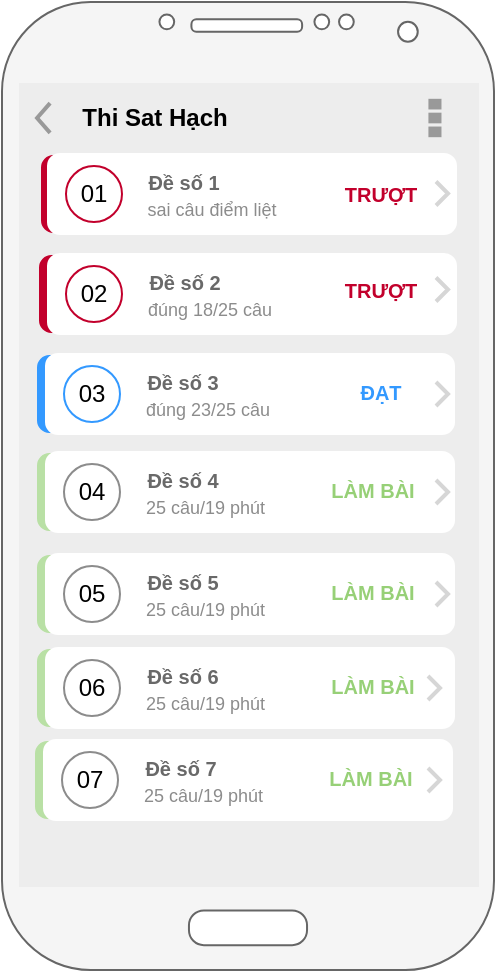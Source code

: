<mxfile version="14.6.9" type="device" pages="6"><diagram id="mQY_EeeIefAs1XtRffXV" name="DeThiView"><mxGraphModel dx="5213" dy="2913" grid="0" gridSize="10" guides="0" tooltips="1" connect="1" arrows="1" fold="1" page="1" pageScale="1" pageWidth="827" pageHeight="1169" math="0" shadow="0"><root><mxCell id="L8dwWX1hCyk6T_hwLF7P-0"/><mxCell id="L8dwWX1hCyk6T_hwLF7P-1" parent="L8dwWX1hCyk6T_hwLF7P-0"/><mxCell id="XK6jYOm180aJO-nEtGCw-0" value="" style="verticalLabelPosition=bottom;verticalAlign=top;html=1;shadow=0;dashed=0;strokeWidth=1;shape=mxgraph.android.phone2;fillColor=#f5f5f5;strokeColor=#666666;fontColor=#333333;" parent="L8dwWX1hCyk6T_hwLF7P-1" vertex="1"><mxGeometry x="240" y="230" width="246" height="484" as="geometry"/></mxCell><mxCell id="XK6jYOm180aJO-nEtGCw-1" value="" style="verticalLabelPosition=bottom;verticalAlign=top;html=1;shadow=0;dashed=0;strokeWidth=1;shape=rect;fillColor=#EDEDED;strokeColor=#EDEDED;" parent="L8dwWX1hCyk6T_hwLF7P-1" vertex="1"><mxGeometry x="249" y="271" width="229" height="401" as="geometry"/></mxCell><mxCell id="XK6jYOm180aJO-nEtGCw-2" value="" style="strokeWidth=1;html=1;shadow=0;dashed=0;shape=mxgraph.android.action_bar;strokeWidth=2;fontStyle=0;strokeColor=#0D0D0D;fillColor=#EDEDED;" parent="L8dwWX1hCyk6T_hwLF7P-1" vertex="1"><mxGeometry x="251" y="272" width="227" height="32" as="geometry"/></mxCell><mxCell id="XK6jYOm180aJO-nEtGCw-3" value="Thi Sat Hạch" style="text;html=1;strokeColor=none;fillColor=none;align=center;verticalAlign=middle;whiteSpace=wrap;rounded=0;strokeWidth=1;fontStyle=1" parent="L8dwWX1hCyk6T_hwLF7P-1" vertex="1"><mxGeometry x="269" y="278" width="95" height="20" as="geometry"/></mxCell><mxCell id="XK6jYOm180aJO-nEtGCw-4" value="" style="rounded=1;html=1;shadow=0;dashed=0;whiteSpace=wrap;fontSize=10;align=center;fillColor=#3399FF;strokeColor=#3399FF;" parent="L8dwWX1hCyk6T_hwLF7P-1" vertex="1"><mxGeometry x="258" y="407" width="161" height="38" as="geometry"/></mxCell><mxCell id="XK6jYOm180aJO-nEtGCw-5" value="" style="rounded=1;html=1;shadow=0;dashed=0;whiteSpace=wrap;fontSize=10;align=center;fontColor=#ffffff;fillColor=#FFFFFF;strokeColor=#FFFFFF;" parent="L8dwWX1hCyk6T_hwLF7P-1" vertex="1"><mxGeometry x="262" y="406" width="204" height="40" as="geometry"/></mxCell><mxCell id="XK6jYOm180aJO-nEtGCw-6" value="03" style="ellipse;whiteSpace=wrap;html=1;aspect=fixed;shadow=0;strokeWidth=1;fillColor=#FFFFFF;gradientColor=none;strokeColor=#3399FF;" parent="L8dwWX1hCyk6T_hwLF7P-1" vertex="1"><mxGeometry x="271" y="412" width="28" height="28" as="geometry"/></mxCell><mxCell id="XK6jYOm180aJO-nEtGCw-7" value="Đề số 3" style="text;html=1;strokeColor=none;fillColor=none;align=center;verticalAlign=middle;whiteSpace=wrap;rounded=0;shadow=0;fontColor=#696969;fontStyle=1;fontSize=10;" parent="L8dwWX1hCyk6T_hwLF7P-1" vertex="1"><mxGeometry x="311" y="410" width="39" height="20" as="geometry"/></mxCell><mxCell id="XK6jYOm180aJO-nEtGCw-8" value="đúng 23/25 câu" style="text;html=1;strokeColor=none;fillColor=none;align=left;verticalAlign=middle;whiteSpace=wrap;rounded=0;shadow=0;fontSize=9;fontColor=#8C8C8C;" parent="L8dwWX1hCyk6T_hwLF7P-1" vertex="1"><mxGeometry x="310" y="428" width="68" height="11" as="geometry"/></mxCell><mxCell id="XK6jYOm180aJO-nEtGCw-9" value="ĐẠT" style="text;html=1;strokeColor=none;fillColor=none;align=center;verticalAlign=middle;whiteSpace=wrap;rounded=0;shadow=0;fontSize=10;fontStyle=1;fontColor=#3399FF;" parent="L8dwWX1hCyk6T_hwLF7P-1" vertex="1"><mxGeometry x="402" y="411.5" width="55" height="27.5" as="geometry"/></mxCell><mxCell id="XK6jYOm180aJO-nEtGCw-10" value="" style="rounded=1;html=1;shadow=0;dashed=0;whiteSpace=wrap;fontSize=10;align=center;fillColor=#C2002C;strokeColor=#C2002C;" parent="L8dwWX1hCyk6T_hwLF7P-1" vertex="1"><mxGeometry x="260" y="307" width="160" height="38" as="geometry"/></mxCell><mxCell id="XK6jYOm180aJO-nEtGCw-11" value="" style="rounded=1;html=1;shadow=0;dashed=0;whiteSpace=wrap;fontSize=10;align=center;fontColor=#ffffff;fillColor=#FFFFFF;strokeColor=#FFFFFF;" parent="L8dwWX1hCyk6T_hwLF7P-1" vertex="1"><mxGeometry x="263" y="306" width="204" height="40" as="geometry"/></mxCell><mxCell id="XK6jYOm180aJO-nEtGCw-12" value="01" style="ellipse;whiteSpace=wrap;html=1;aspect=fixed;shadow=0;strokeWidth=1;fillColor=#FFFFFF;gradientColor=none;strokeColor=#C2002C;" parent="L8dwWX1hCyk6T_hwLF7P-1" vertex="1"><mxGeometry x="272" y="312" width="28" height="28" as="geometry"/></mxCell><mxCell id="XK6jYOm180aJO-nEtGCw-13" value="Đề số 1" style="text;html=1;strokeColor=none;fillColor=none;align=center;verticalAlign=middle;whiteSpace=wrap;rounded=0;shadow=0;fontColor=#696969;fontStyle=1;fontSize=10;" parent="L8dwWX1hCyk6T_hwLF7P-1" vertex="1"><mxGeometry x="312" y="310" width="38" height="20" as="geometry"/></mxCell><mxCell id="XK6jYOm180aJO-nEtGCw-14" value="sai câu điểm liệt" style="text;html=1;strokeColor=none;fillColor=none;align=center;verticalAlign=middle;whiteSpace=wrap;rounded=0;shadow=0;fontSize=9;fontColor=#8C8C8C;" parent="L8dwWX1hCyk6T_hwLF7P-1" vertex="1"><mxGeometry x="311" y="328" width="68" height="11" as="geometry"/></mxCell><mxCell id="XK6jYOm180aJO-nEtGCw-15" value="TRƯỢT" style="text;html=1;strokeColor=none;fillColor=none;align=center;verticalAlign=middle;whiteSpace=wrap;rounded=0;shadow=0;fontSize=10;fontColor=#C2002C;fontStyle=1" parent="L8dwWX1hCyk6T_hwLF7P-1" vertex="1"><mxGeometry x="402" y="312" width="55" height="27.5" as="geometry"/></mxCell><mxCell id="XK6jYOm180aJO-nEtGCw-16" value="" style="rounded=1;html=1;shadow=0;dashed=0;whiteSpace=wrap;fontSize=10;align=center;fillColor=#C2002C;strokeColor=#C2002C;" parent="L8dwWX1hCyk6T_hwLF7P-1" vertex="1"><mxGeometry x="259" y="357" width="161" height="38" as="geometry"/></mxCell><mxCell id="XK6jYOm180aJO-nEtGCw-17" value="" style="rounded=1;html=1;shadow=0;dashed=0;whiteSpace=wrap;fontSize=10;align=center;fontColor=#ffffff;fillColor=#FFFFFF;strokeColor=#FFFFFF;" parent="L8dwWX1hCyk6T_hwLF7P-1" vertex="1"><mxGeometry x="263" y="356" width="204" height="40" as="geometry"/></mxCell><mxCell id="XK6jYOm180aJO-nEtGCw-18" value="02" style="ellipse;whiteSpace=wrap;html=1;aspect=fixed;shadow=0;strokeWidth=1;fillColor=#FFFFFF;gradientColor=none;strokeColor=#C2002C;" parent="L8dwWX1hCyk6T_hwLF7P-1" vertex="1"><mxGeometry x="272" y="362" width="28" height="28" as="geometry"/></mxCell><mxCell id="XK6jYOm180aJO-nEtGCw-19" value="Đề số 2" style="text;html=1;strokeColor=none;fillColor=none;align=center;verticalAlign=middle;whiteSpace=wrap;rounded=0;shadow=0;fontColor=#696969;fontStyle=1;fontSize=10;" parent="L8dwWX1hCyk6T_hwLF7P-1" vertex="1"><mxGeometry x="312" y="360" width="39" height="20" as="geometry"/></mxCell><mxCell id="XK6jYOm180aJO-nEtGCw-20" value="đúng 18/25 câu" style="text;html=1;strokeColor=none;fillColor=none;align=left;verticalAlign=middle;whiteSpace=wrap;rounded=0;shadow=0;fontSize=9;fontColor=#8C8C8C;" parent="L8dwWX1hCyk6T_hwLF7P-1" vertex="1"><mxGeometry x="311" y="378" width="68" height="11" as="geometry"/></mxCell><mxCell id="XK6jYOm180aJO-nEtGCw-21" value="TRƯỢT" style="text;html=1;strokeColor=none;fillColor=none;align=center;verticalAlign=middle;whiteSpace=wrap;rounded=0;shadow=0;fontSize=10;fontColor=#C2002C;fontStyle=1" parent="L8dwWX1hCyk6T_hwLF7P-1" vertex="1"><mxGeometry x="402" y="360" width="55" height="27.5" as="geometry"/></mxCell><mxCell id="XK6jYOm180aJO-nEtGCw-22" value="" style="rounded=1;html=1;shadow=0;dashed=0;whiteSpace=wrap;fontSize=10;align=center;strokeColor=#B9E0A5;fillColor=#B9E0A5;" parent="L8dwWX1hCyk6T_hwLF7P-1" vertex="1"><mxGeometry x="258" y="456" width="161" height="38" as="geometry"/></mxCell><mxCell id="XK6jYOm180aJO-nEtGCw-23" value="" style="rounded=1;html=1;shadow=0;dashed=0;whiteSpace=wrap;fontSize=10;align=center;fontColor=#ffffff;fillColor=#FFFFFF;strokeColor=#FFFFFF;" parent="L8dwWX1hCyk6T_hwLF7P-1" vertex="1"><mxGeometry x="262" y="455" width="204" height="40" as="geometry"/></mxCell><mxCell id="XK6jYOm180aJO-nEtGCw-24" value="04" style="ellipse;whiteSpace=wrap;html=1;aspect=fixed;shadow=0;strokeWidth=1;fillColor=#FFFFFF;gradientColor=none;strokeColor=#8C8C8C;" parent="L8dwWX1hCyk6T_hwLF7P-1" vertex="1"><mxGeometry x="271" y="461" width="28" height="28" as="geometry"/></mxCell><mxCell id="XK6jYOm180aJO-nEtGCw-25" value="Đề số 4" style="text;html=1;strokeColor=none;fillColor=none;align=center;verticalAlign=middle;whiteSpace=wrap;rounded=0;shadow=0;fontColor=#696969;fontStyle=1;fontSize=10;" parent="L8dwWX1hCyk6T_hwLF7P-1" vertex="1"><mxGeometry x="311" y="459" width="39" height="20" as="geometry"/></mxCell><mxCell id="XK6jYOm180aJO-nEtGCw-26" value="25 câu/19 phút" style="text;html=1;strokeColor=none;fillColor=none;align=left;verticalAlign=middle;whiteSpace=wrap;rounded=0;shadow=0;fontSize=9;fontColor=#8C8C8C;" parent="L8dwWX1hCyk6T_hwLF7P-1" vertex="1"><mxGeometry x="310" y="477" width="68" height="11" as="geometry"/></mxCell><mxCell id="XK6jYOm180aJO-nEtGCw-27" value="LÀM BÀI" style="text;html=1;strokeColor=none;fillColor=none;align=center;verticalAlign=middle;whiteSpace=wrap;rounded=0;shadow=0;fontSize=10;fontStyle=1;fontColor=#97D077;" parent="L8dwWX1hCyk6T_hwLF7P-1" vertex="1"><mxGeometry x="398" y="460" width="55" height="27.5" as="geometry"/></mxCell><mxCell id="XK6jYOm180aJO-nEtGCw-28" value="" style="rounded=1;html=1;shadow=0;dashed=0;whiteSpace=wrap;fontSize=10;align=center;strokeColor=#B9E0A5;fillColor=#B9E0A5;" parent="L8dwWX1hCyk6T_hwLF7P-1" vertex="1"><mxGeometry x="258" y="507" width="161" height="38" as="geometry"/></mxCell><mxCell id="XK6jYOm180aJO-nEtGCw-29" value="" style="rounded=1;html=1;shadow=0;dashed=0;whiteSpace=wrap;fontSize=10;align=center;fontColor=#ffffff;fillColor=#FFFFFF;strokeColor=#FFFFFF;" parent="L8dwWX1hCyk6T_hwLF7P-1" vertex="1"><mxGeometry x="262" y="506" width="204" height="40" as="geometry"/></mxCell><mxCell id="XK6jYOm180aJO-nEtGCw-30" value="05" style="ellipse;whiteSpace=wrap;html=1;aspect=fixed;shadow=0;strokeWidth=1;fillColor=#FFFFFF;gradientColor=none;strokeColor=#8C8C8C;" parent="L8dwWX1hCyk6T_hwLF7P-1" vertex="1"><mxGeometry x="271" y="512" width="28" height="28" as="geometry"/></mxCell><mxCell id="XK6jYOm180aJO-nEtGCw-31" value="Đề số 5" style="text;html=1;strokeColor=none;fillColor=none;align=center;verticalAlign=middle;whiteSpace=wrap;rounded=0;shadow=0;fontColor=#696969;fontStyle=1;fontSize=10;" parent="L8dwWX1hCyk6T_hwLF7P-1" vertex="1"><mxGeometry x="311" y="510" width="39" height="20" as="geometry"/></mxCell><mxCell id="XK6jYOm180aJO-nEtGCw-32" value="25 câu/19 phút" style="text;html=1;strokeColor=none;fillColor=none;align=left;verticalAlign=middle;whiteSpace=wrap;rounded=0;shadow=0;fontSize=9;fontColor=#8C8C8C;" parent="L8dwWX1hCyk6T_hwLF7P-1" vertex="1"><mxGeometry x="310" y="528" width="68" height="11" as="geometry"/></mxCell><mxCell id="XK6jYOm180aJO-nEtGCw-33" value="LÀM BÀI" style="text;html=1;strokeColor=none;fillColor=none;align=center;verticalAlign=middle;whiteSpace=wrap;rounded=0;shadow=0;fontSize=10;fontStyle=1;fontColor=#97D077;" parent="L8dwWX1hCyk6T_hwLF7P-1" vertex="1"><mxGeometry x="398" y="511" width="55" height="27.5" as="geometry"/></mxCell><mxCell id="XK6jYOm180aJO-nEtGCw-34" value="" style="rounded=1;html=1;shadow=0;dashed=0;whiteSpace=wrap;fontSize=10;align=center;strokeColor=#B9E0A5;fillColor=#B9E0A5;" parent="L8dwWX1hCyk6T_hwLF7P-1" vertex="1"><mxGeometry x="258" y="554" width="161" height="38" as="geometry"/></mxCell><mxCell id="XK6jYOm180aJO-nEtGCw-35" value="" style="rounded=1;html=1;shadow=0;dashed=0;whiteSpace=wrap;fontSize=10;align=center;fontColor=#ffffff;fillColor=#FFFFFF;strokeColor=#FFFFFF;" parent="L8dwWX1hCyk6T_hwLF7P-1" vertex="1"><mxGeometry x="262" y="553" width="204" height="40" as="geometry"/></mxCell><mxCell id="XK6jYOm180aJO-nEtGCw-36" value="06" style="ellipse;whiteSpace=wrap;html=1;aspect=fixed;shadow=0;strokeWidth=1;fillColor=#FFFFFF;gradientColor=none;strokeColor=#8C8C8C;" parent="L8dwWX1hCyk6T_hwLF7P-1" vertex="1"><mxGeometry x="271" y="559" width="28" height="28" as="geometry"/></mxCell><mxCell id="XK6jYOm180aJO-nEtGCw-37" value="Đề số 6" style="text;html=1;strokeColor=none;fillColor=none;align=center;verticalAlign=middle;whiteSpace=wrap;rounded=0;shadow=0;fontColor=#696969;fontStyle=1;fontSize=10;" parent="L8dwWX1hCyk6T_hwLF7P-1" vertex="1"><mxGeometry x="311" y="557" width="39" height="20" as="geometry"/></mxCell><mxCell id="XK6jYOm180aJO-nEtGCw-38" value="25 câu/19 phút" style="text;html=1;strokeColor=none;fillColor=none;align=left;verticalAlign=middle;whiteSpace=wrap;rounded=0;shadow=0;fontSize=9;fontColor=#8C8C8C;" parent="L8dwWX1hCyk6T_hwLF7P-1" vertex="1"><mxGeometry x="310" y="575" width="68" height="11" as="geometry"/></mxCell><mxCell id="XK6jYOm180aJO-nEtGCw-39" value="LÀM BÀI" style="text;html=1;strokeColor=none;fillColor=none;align=center;verticalAlign=middle;whiteSpace=wrap;rounded=0;shadow=0;fontSize=10;fontStyle=1;fontColor=#97D077;" parent="L8dwWX1hCyk6T_hwLF7P-1" vertex="1"><mxGeometry x="398" y="558" width="55" height="27.5" as="geometry"/></mxCell><mxCell id="XK6jYOm180aJO-nEtGCw-40" value="" style="rounded=1;html=1;shadow=0;dashed=0;whiteSpace=wrap;fontSize=10;align=center;strokeColor=#B9E0A5;fillColor=#B9E0A5;" parent="L8dwWX1hCyk6T_hwLF7P-1" vertex="1"><mxGeometry x="257" y="600" width="161" height="38" as="geometry"/></mxCell><mxCell id="XK6jYOm180aJO-nEtGCw-41" value="" style="rounded=1;html=1;shadow=0;dashed=0;whiteSpace=wrap;fontSize=10;align=center;fontColor=#ffffff;fillColor=#FFFFFF;strokeColor=#FFFFFF;" parent="L8dwWX1hCyk6T_hwLF7P-1" vertex="1"><mxGeometry x="261" y="599" width="204" height="40" as="geometry"/></mxCell><mxCell id="XK6jYOm180aJO-nEtGCw-42" value="07" style="ellipse;whiteSpace=wrap;html=1;aspect=fixed;shadow=0;strokeWidth=1;fillColor=#FFFFFF;gradientColor=none;strokeColor=#8C8C8C;" parent="L8dwWX1hCyk6T_hwLF7P-1" vertex="1"><mxGeometry x="270" y="605" width="28" height="28" as="geometry"/></mxCell><mxCell id="XK6jYOm180aJO-nEtGCw-43" value="Đề số 7" style="text;html=1;strokeColor=none;fillColor=none;align=center;verticalAlign=middle;whiteSpace=wrap;rounded=0;shadow=0;fontColor=#696969;fontStyle=1;fontSize=10;" parent="L8dwWX1hCyk6T_hwLF7P-1" vertex="1"><mxGeometry x="310" y="603" width="39" height="20" as="geometry"/></mxCell><mxCell id="XK6jYOm180aJO-nEtGCw-44" value="25 câu/19 phút" style="text;html=1;strokeColor=none;fillColor=none;align=left;verticalAlign=middle;whiteSpace=wrap;rounded=0;shadow=0;fontSize=9;fontColor=#8C8C8C;" parent="L8dwWX1hCyk6T_hwLF7P-1" vertex="1"><mxGeometry x="309" y="621" width="68" height="11" as="geometry"/></mxCell><mxCell id="XK6jYOm180aJO-nEtGCw-45" value="LÀM BÀI" style="text;html=1;strokeColor=none;fillColor=none;align=center;verticalAlign=middle;whiteSpace=wrap;rounded=0;shadow=0;fontSize=10;fontStyle=1;fontColor=#97D077;" parent="L8dwWX1hCyk6T_hwLF7P-1" vertex="1"><mxGeometry x="397" y="604" width="55" height="27.5" as="geometry"/></mxCell><mxCell id="3vh9kpPb0RqdKthqt-cp-0" value="" style="html=1;verticalLabelPosition=bottom;labelBackgroundColor=#ffffff;verticalAlign=top;shadow=0;dashed=0;strokeWidth=2;shape=mxgraph.ios7.misc.right;fontSize=11;align=center;strokeColor=#D6D6D6;" parent="L8dwWX1hCyk6T_hwLF7P-1" vertex="1"><mxGeometry x="457" y="319.75" width="6" height="12" as="geometry"/></mxCell><mxCell id="3vh9kpPb0RqdKthqt-cp-1" value="" style="html=1;verticalLabelPosition=bottom;labelBackgroundColor=#ffffff;verticalAlign=top;shadow=0;dashed=0;strokeWidth=2;shape=mxgraph.ios7.misc.right;fontSize=11;align=center;strokeColor=#D6D6D6;" parent="L8dwWX1hCyk6T_hwLF7P-1" vertex="1"><mxGeometry x="457" y="367.75" width="6" height="12" as="geometry"/></mxCell><mxCell id="3vh9kpPb0RqdKthqt-cp-2" value="" style="html=1;verticalLabelPosition=bottom;labelBackgroundColor=#ffffff;verticalAlign=top;shadow=0;dashed=0;strokeWidth=2;shape=mxgraph.ios7.misc.right;fontSize=11;align=center;strokeColor=#D6D6D6;" parent="L8dwWX1hCyk6T_hwLF7P-1" vertex="1"><mxGeometry x="457" y="420" width="6" height="12" as="geometry"/></mxCell><mxCell id="3vh9kpPb0RqdKthqt-cp-3" value="" style="html=1;verticalLabelPosition=bottom;labelBackgroundColor=#ffffff;verticalAlign=top;shadow=0;dashed=0;strokeWidth=2;shape=mxgraph.ios7.misc.right;fontSize=11;align=center;strokeColor=#D6D6D6;" parent="L8dwWX1hCyk6T_hwLF7P-1" vertex="1"><mxGeometry x="457" y="469" width="6" height="12" as="geometry"/></mxCell><mxCell id="3vh9kpPb0RqdKthqt-cp-4" value="" style="html=1;verticalLabelPosition=bottom;labelBackgroundColor=#ffffff;verticalAlign=top;shadow=0;dashed=0;strokeWidth=2;shape=mxgraph.ios7.misc.right;fontSize=11;align=center;strokeColor=#D6D6D6;" parent="L8dwWX1hCyk6T_hwLF7P-1" vertex="1"><mxGeometry x="457" y="520" width="6" height="12" as="geometry"/></mxCell><mxCell id="3vh9kpPb0RqdKthqt-cp-7" value="" style="html=1;verticalLabelPosition=bottom;labelBackgroundColor=#ffffff;verticalAlign=top;shadow=0;dashed=0;strokeWidth=2;shape=mxgraph.ios7.misc.right;fontSize=11;align=center;strokeColor=#D6D6D6;" parent="L8dwWX1hCyk6T_hwLF7P-1" vertex="1"><mxGeometry x="453" y="567" width="6" height="12" as="geometry"/></mxCell><mxCell id="3vh9kpPb0RqdKthqt-cp-8" value="" style="html=1;verticalLabelPosition=bottom;labelBackgroundColor=#ffffff;verticalAlign=top;shadow=0;dashed=0;strokeWidth=2;shape=mxgraph.ios7.misc.right;fontSize=11;align=center;strokeColor=#D6D6D6;" parent="L8dwWX1hCyk6T_hwLF7P-1" vertex="1"><mxGeometry x="453" y="613" width="6" height="12" as="geometry"/></mxCell></root></mxGraphModel></diagram><diagram id="gl7Ss26uZQlhUtcrMCPd" name="MenuLayout"><mxGraphModel dx="782" dy="437" grid="0" gridSize="10" guides="0" tooltips="1" connect="1" arrows="1" fold="1" page="1" pageScale="1" pageWidth="827" pageHeight="1169" math="0" shadow="0"><root><mxCell id="1ZP_DZyjKPtf6F5ou1Nj-0"/><mxCell id="1ZP_DZyjKPtf6F5ou1Nj-1" parent="1ZP_DZyjKPtf6F5ou1Nj-0"/><mxCell id="gZRnm9ZE502uQXlq4LDa-2" value="" style="verticalLabelPosition=bottom;verticalAlign=top;html=1;shadow=0;dashed=0;strokeWidth=1;shape=mxgraph.android.phone2;strokeColor=#c0c0c0;" parent="1ZP_DZyjKPtf6F5ou1Nj-1" vertex="1"><mxGeometry x="314" y="30" width="200" height="390" as="geometry"/></mxCell><mxCell id="uZCohbyJkfPj2bWNLFTX-0" value="Thi sat hach" style="rounded=1;whiteSpace=wrap;html=1;verticalAlign=bottom;" parent="1ZP_DZyjKPtf6F5ou1Nj-1" vertex="1"><mxGeometry x="330" y="110" width="70" height="70" as="geometry"/></mxCell><mxCell id="uZCohbyJkfPj2bWNLFTX-1" value="&lt;b&gt;De Thi GPLX May&lt;/b&gt;" style="strokeWidth=1;html=1;shadow=0;dashed=0;shape=mxgraph.android.action_bar;strokeWidth=2;" parent="1ZP_DZyjKPtf6F5ou1Nj-1" vertex="1"><mxGeometry x="322" y="67" width="185" height="30" as="geometry"/></mxCell><mxCell id="uZCohbyJkfPj2bWNLFTX-2" value="On Tap cau hoi" style="rounded=1;whiteSpace=wrap;html=1;verticalAlign=bottom;" parent="1ZP_DZyjKPtf6F5ou1Nj-1" vertex="1"><mxGeometry x="430" y="110" width="70" height="70" as="geometry"/></mxCell><mxCell id="uZCohbyJkfPj2bWNLFTX-3" value="Cac cau sai" style="rounded=1;whiteSpace=wrap;html=1;verticalAlign=bottom;" parent="1ZP_DZyjKPtf6F5ou1Nj-1" vertex="1"><mxGeometry x="330" y="210" width="70" height="70" as="geometry"/></mxCell><mxCell id="uZCohbyJkfPj2bWNLFTX-4" value="Bien bao giao thong" style="rounded=1;whiteSpace=wrap;html=1;verticalAlign=bottom;" parent="1ZP_DZyjKPtf6F5ou1Nj-1" vertex="1"><mxGeometry x="430" y="210" width="70" height="70" as="geometry"/></mxCell><mxCell id="uZCohbyJkfPj2bWNLFTX-5" value="Meo thi" style="rounded=1;whiteSpace=wrap;html=1;verticalAlign=bottom;" parent="1ZP_DZyjKPtf6F5ou1Nj-1" vertex="1"><mxGeometry x="330" y="310" width="70" height="70" as="geometry"/></mxCell><mxCell id="uZCohbyJkfPj2bWNLFTX-7" value="icon" style="ellipse;whiteSpace=wrap;html=1;aspect=fixed;" parent="1ZP_DZyjKPtf6F5ou1Nj-1" vertex="1"><mxGeometry x="350" y="120" width="30" height="30" as="geometry"/></mxCell><mxCell id="uZCohbyJkfPj2bWNLFTX-8" value="icon" style="ellipse;whiteSpace=wrap;html=1;aspect=fixed;" parent="1ZP_DZyjKPtf6F5ou1Nj-1" vertex="1"><mxGeometry x="450" y="120" width="30" height="30" as="geometry"/></mxCell><mxCell id="uZCohbyJkfPj2bWNLFTX-9" value="icon" style="ellipse;whiteSpace=wrap;html=1;aspect=fixed;" parent="1ZP_DZyjKPtf6F5ou1Nj-1" vertex="1"><mxGeometry x="350" y="220" width="30" height="30" as="geometry"/></mxCell><mxCell id="uZCohbyJkfPj2bWNLFTX-10" value="icon" style="ellipse;whiteSpace=wrap;html=1;aspect=fixed;" parent="1ZP_DZyjKPtf6F5ou1Nj-1" vertex="1"><mxGeometry x="450" y="220" width="30" height="30" as="geometry"/></mxCell><mxCell id="uZCohbyJkfPj2bWNLFTX-11" value="icon" style="ellipse;whiteSpace=wrap;html=1;aspect=fixed;" parent="1ZP_DZyjKPtf6F5ou1Nj-1" vertex="1"><mxGeometry x="350" y="320" width="30" height="30" as="geometry"/></mxCell></root></mxGraphModel></diagram><diagram id="KH6I_jRvcRWGli5zMTij" name="LyThuyet"><mxGraphModel dx="782" dy="437" grid="0" gridSize="10" guides="0" tooltips="1" connect="1" arrows="1" fold="1" page="1" pageScale="1" pageWidth="827" pageHeight="1169" math="0" shadow="0"><root><mxCell id="_LkGGiRoB-3-kctsMn_n-0"/><mxCell id="_LkGGiRoB-3-kctsMn_n-1" parent="_LkGGiRoB-3-kctsMn_n-0"/><mxCell id="qqglddVA_ukFKj8rYLba-0" value="" style="verticalLabelPosition=bottom;verticalAlign=top;html=1;shadow=0;dashed=0;strokeWidth=1;shape=mxgraph.android.phone2;strokeColor=#c0c0c0;" parent="_LkGGiRoB-3-kctsMn_n-1" vertex="1"><mxGeometry x="310" y="40" width="200" height="400" as="geometry"/></mxCell><mxCell id="qqglddVA_ukFKj8rYLba-1" value="&amp;nbsp; &amp;nbsp; &amp;nbsp;Ly Thuyet" style="strokeWidth=1;html=1;shadow=0;dashed=0;shape=mxgraph.android.action_bar;strokeWidth=2;align=left;" parent="_LkGGiRoB-3-kctsMn_n-1" vertex="1"><mxGeometry x="317.5" y="70" width="185" height="30" as="geometry"/></mxCell><mxCell id="By5hfjqyaQEmcEbVWV6z-0" value="&lt;b style=&quot;font-size: 12px&quot;&gt;&amp;nbsp; &amp;nbsp; 20 cau hoi diem liet&lt;br&gt;&lt;/b&gt;&lt;span style=&quot;font-size: 12px&quot;&gt;20 cau hoi&lt;br&gt;&lt;/span&gt;" style="rounded=1;whiteSpace=wrap;html=1;align=center;fontSize=11;verticalAlign=top;" parent="_LkGGiRoB-3-kctsMn_n-1" vertex="1"><mxGeometry x="332" y="111" width="160" height="50" as="geometry"/></mxCell><mxCell id="By5hfjqyaQEmcEbVWV6z-1" value="icon" style="rounded=1;whiteSpace=wrap;html=1;" parent="_LkGGiRoB-3-kctsMn_n-1" vertex="1"><mxGeometry x="332" y="111" width="30" height="50" as="geometry"/></mxCell><mxCell id="By5hfjqyaQEmcEbVWV6z-4" value="&amp;nbsp; &amp;nbsp; &amp;nbsp; &amp;nbsp; &amp;nbsp;Khai niem va quy tac&lt;br&gt;&lt;span style=&quot;font-weight: 400&quot;&gt;83 cau hoi&lt;/span&gt;" style="rounded=1;whiteSpace=wrap;html=1;align=center;fontStyle=1;verticalAlign=top;" parent="_LkGGiRoB-3-kctsMn_n-1" vertex="1"><mxGeometry x="330" y="170" width="160" height="50" as="geometry"/></mxCell><mxCell id="By5hfjqyaQEmcEbVWV6z-5" value="&lt;b&gt;Van hoa lai xe&lt;/b&gt;&lt;br&gt;5 cau hoi" style="rounded=1;whiteSpace=wrap;html=1;align=center;verticalAlign=top;" parent="_LkGGiRoB-3-kctsMn_n-1" vertex="1"><mxGeometry x="330" y="230" width="160" height="50" as="geometry"/></mxCell><mxCell id="By5hfjqyaQEmcEbVWV6z-6" value="&lt;b&gt;Ky thuat lai xe&lt;/b&gt;&lt;br&gt;12 cau hoi" style="rounded=1;whiteSpace=wrap;html=1;align=center;verticalAlign=top;" parent="_LkGGiRoB-3-kctsMn_n-1" vertex="1"><mxGeometry x="330" y="290" width="160" height="50" as="geometry"/></mxCell><mxCell id="By5hfjqyaQEmcEbVWV6z-7" value="&lt;b&gt;&amp;nbsp; &amp;nbsp; &amp;nbsp; &amp;nbsp; &amp;nbsp; &amp;nbsp;sa hinh&lt;br&gt;&amp;nbsp; &amp;nbsp; &amp;nbsp; &amp;nbsp; &amp;nbsp; &amp;nbsp; 35 cau hoi&lt;br&gt;&lt;/b&gt;" style="rounded=1;whiteSpace=wrap;html=1;align=left;verticalAlign=top;" parent="_LkGGiRoB-3-kctsMn_n-1" vertex="1"><mxGeometry x="330" y="350" width="160" height="50" as="geometry"/></mxCell><mxCell id="By5hfjqyaQEmcEbVWV6z-8" value="icon" style="rounded=1;whiteSpace=wrap;html=1;" parent="_LkGGiRoB-3-kctsMn_n-1" vertex="1"><mxGeometry x="330" y="170" width="30" height="50" as="geometry"/></mxCell><mxCell id="By5hfjqyaQEmcEbVWV6z-9" value="icon" style="rounded=1;whiteSpace=wrap;html=1;" parent="_LkGGiRoB-3-kctsMn_n-1" vertex="1"><mxGeometry x="330" y="230" width="30" height="50" as="geometry"/></mxCell><mxCell id="By5hfjqyaQEmcEbVWV6z-10" value="icon" style="rounded=1;whiteSpace=wrap;html=1;" parent="_LkGGiRoB-3-kctsMn_n-1" vertex="1"><mxGeometry x="330" y="290" width="30" height="50" as="geometry"/></mxCell><mxCell id="By5hfjqyaQEmcEbVWV6z-11" value="icon" style="rounded=1;whiteSpace=wrap;html=1;" parent="_LkGGiRoB-3-kctsMn_n-1" vertex="1"><mxGeometry x="330" y="350" width="30" height="50" as="geometry"/></mxCell></root></mxGraphModel></diagram><diagram id="bYl_ZWyuoQfVdm5PT51b" name="Làm đề thi"><mxGraphModel dx="1117" dy="624" grid="0" gridSize="10" guides="0" tooltips="1" connect="1" arrows="1" fold="1" page="1" pageScale="1" pageWidth="827" pageHeight="1169" math="0" shadow="0"><root><mxCell id="eW08u-_YZOTrgMFPohJT-0"/><mxCell id="eW08u-_YZOTrgMFPohJT-1" parent="eW08u-_YZOTrgMFPohJT-0"/><mxCell id="rksQvjkUQFEKxfguHzQy-0" value="" style="verticalLabelPosition=bottom;verticalAlign=top;html=1;shadow=0;dashed=0;strokeWidth=1;shape=mxgraph.android.phone2;fillColor=#f5f5f5;strokeColor=#666666;fontColor=#333333;" parent="eW08u-_YZOTrgMFPohJT-1" vertex="1"><mxGeometry x="264" y="24" width="246" height="484" as="geometry"/></mxCell><mxCell id="rksQvjkUQFEKxfguHzQy-2" value="" style="strokeWidth=1;html=1;shadow=0;dashed=0;shape=mxgraph.android.action_bar;strokeWidth=2;fontStyle=0;strokeColor=#0D0D0D;fillColor=#EDEDED;" parent="eW08u-_YZOTrgMFPohJT-1" vertex="1"><mxGeometry x="275" y="66" width="227" height="32" as="geometry"/></mxCell><mxCell id="rksQvjkUQFEKxfguHzQy-3" value="Đề số 1" style="text;html=1;strokeColor=none;fillColor=none;align=left;verticalAlign=middle;whiteSpace=wrap;rounded=0;strokeWidth=1;fontStyle=1;fontSize=10;" parent="eW08u-_YZOTrgMFPohJT-1" vertex="1"><mxGeometry x="293" y="72" width="40" height="20" as="geometry"/></mxCell><mxCell id="jWNVYo9ubXMADqIlmsQX-0" value="Bt Kết Thúc" style="rounded=1;html=1;shadow=0;dashed=0;whiteSpace=wrap;fontSize=10;fillColor=#666666;align=center;strokeColor=#999999;fontColor=#ffffff;" parent="eW08u-_YZOTrgMFPohJT-1" vertex="1"><mxGeometry x="413" y="73" width="56.5" height="16.88" as="geometry"/></mxCell><mxCell id="wvG5isOaKEWY0Ehi2gpp-0" value="(14:54)" style="text;html=1;strokeColor=none;fillColor=none;align=left;verticalAlign=middle;whiteSpace=wrap;rounded=0;strokeWidth=1;fontStyle=1;fontSize=10;" parent="eW08u-_YZOTrgMFPohJT-1" vertex="1"><mxGeometry x="334" y="72" width="40" height="20" as="geometry"/></mxCell><mxCell id="wvG5isOaKEWY0Ehi2gpp-5" value="" style="verticalLabelPosition=bottom;verticalAlign=top;html=1;shadow=0;dashed=0;strokeWidth=1;strokeColor=none;shape=rect;fontSize=10;fillColor=#EDEDED;" parent="eW08u-_YZOTrgMFPohJT-1" vertex="1"><mxGeometry x="274" y="97" width="227" height="367" as="geometry"/></mxCell><mxCell id="wvG5isOaKEWY0Ehi2gpp-6" value="Normal" style="rounded=1;html=1;shadow=0;dashed=0;whiteSpace=wrap;fontSize=10;align=center;fontColor=#ffffff;fillColor=#FFFFFF;strokeColor=#FFFFFF;" parent="eW08u-_YZOTrgMFPohJT-1" vertex="1"><mxGeometry x="277" y="100" width="220" height="293" as="geometry"/></mxCell><mxCell id="wvG5isOaKEWY0Ehi2gpp-7" value="" style="html=1;verticalLabelPosition=bottom;labelBackgroundColor=#ffffff;verticalAlign=top;shadow=0;dashed=0;strokeWidth=2;shape=mxgraph.ios7.misc.right;fontSize=10;fillColor=#FFFFFF;strokeColor=#97D077;" parent="eW08u-_YZOTrgMFPohJT-1" vertex="1"><mxGeometry x="487" y="117" width="6" height="12" as="geometry"/></mxCell><mxCell id="wvG5isOaKEWY0Ehi2gpp-8" value="" style="html=1;verticalLabelPosition=bottom;labelBackgroundColor=#ffffff;verticalAlign=top;shadow=0;dashed=0;strokeWidth=2;shape=mxgraph.ios7.misc.left;fontSize=10;fillColor=#FFFFFF;strokeColor=#97D077;" parent="eW08u-_YZOTrgMFPohJT-1" vertex="1"><mxGeometry x="283" y="118" width="6" height="12" as="geometry"/></mxCell><mxCell id="wvG5isOaKEWY0Ehi2gpp-10" value="" style="html=1;verticalLabelPosition=bottom;labelBackgroundColor=#ffffff;verticalAlign=top;shadow=0;dashed=0;strokeWidth=2;shape=mxgraph.ios7.misc.scroll_(horizontal);fontSize=10;fillColor=#97D077;strokeColor=#97D077;" parent="eW08u-_YZOTrgMFPohJT-1" vertex="1"><mxGeometry x="280" y="139" width="216" height="2" as="geometry"/></mxCell><mxCell id="wvG5isOaKEWY0Ehi2gpp-11" value="Câu 1/25" style="text;html=1;strokeColor=none;fillColor=none;align=center;verticalAlign=middle;whiteSpace=wrap;rounded=0;shadow=0;fontSize=10;fontStyle=1" parent="eW08u-_YZOTrgMFPohJT-1" vertex="1"><mxGeometry x="364" y="113" width="46" height="20" as="geometry"/></mxCell><mxCell id="wvG5isOaKEWY0Ehi2gpp-12" value="Câu Hỏi" style="text;html=1;align=left;verticalAlign=middle;whiteSpace=wrap;rounded=0;shadow=0;fontSize=10;" parent="eW08u-_YZOTrgMFPohJT-1" vertex="1"><mxGeometry x="281" y="154" width="211" height="18" as="geometry"/></mxCell><mxCell id="wvG5isOaKEWY0Ehi2gpp-13" value="Hình Ảnh (nếu có)" style="text;html=1;align=left;verticalAlign=middle;whiteSpace=wrap;rounded=0;shadow=0;fontSize=10;" parent="eW08u-_YZOTrgMFPohJT-1" vertex="1"><mxGeometry x="281" y="181" width="211" height="18" as="geometry"/></mxCell><mxCell id="wvG5isOaKEWY0Ehi2gpp-14" value="1" style="ellipse;whiteSpace=wrap;html=1;aspect=fixed;shadow=0;fontSize=10;strokeColor=#97D077;fillColor=#97D077;fontColor=#FFFFFF;fontStyle=1" parent="eW08u-_YZOTrgMFPohJT-1" vertex="1"><mxGeometry x="282" y="201" width="20" height="20" as="geometry"/></mxCell><mxCell id="wvG5isOaKEWY0Ehi2gpp-15" value="C&lt;font color=&quot;#000000&quot;&gt;câu trả lời 1&lt;/font&gt;" style="text;html=1;strokeColor=none;fillColor=none;align=left;verticalAlign=middle;whiteSpace=wrap;rounded=0;shadow=0;fontSize=10;fontColor=#FFFFFF;" parent="eW08u-_YZOTrgMFPohJT-1" vertex="1"><mxGeometry x="310" y="201" width="110" height="20" as="geometry"/></mxCell><mxCell id="wvG5isOaKEWY0Ehi2gpp-17" value="2" style="ellipse;whiteSpace=wrap;html=1;aspect=fixed;shadow=0;fontSize=10;fontStyle=1;fillColor=#FFFFFF;" parent="eW08u-_YZOTrgMFPohJT-1" vertex="1"><mxGeometry x="283" y="227" width="20" height="20" as="geometry"/></mxCell><mxCell id="wvG5isOaKEWY0Ehi2gpp-18" value="C&lt;font color=&quot;#000000&quot;&gt;câu trả lời 2&lt;/font&gt;" style="text;html=1;strokeColor=none;fillColor=none;align=left;verticalAlign=middle;whiteSpace=wrap;rounded=0;shadow=0;fontSize=10;fontColor=#FFFFFF;" parent="eW08u-_YZOTrgMFPohJT-1" vertex="1"><mxGeometry x="312" y="226" width="110" height="20" as="geometry"/></mxCell><mxCell id="wvG5isOaKEWY0Ehi2gpp-20" value="3" style="ellipse;whiteSpace=wrap;html=1;aspect=fixed;shadow=0;fontSize=10;fontStyle=1;fillColor=#FFFFFF;" parent="eW08u-_YZOTrgMFPohJT-1" vertex="1"><mxGeometry x="283" y="254" width="20" height="20" as="geometry"/></mxCell><mxCell id="wvG5isOaKEWY0Ehi2gpp-21" value="C&lt;font color=&quot;#000000&quot;&gt;câu trả lời 3&lt;/font&gt;" style="text;html=1;strokeColor=none;fillColor=none;align=left;verticalAlign=middle;whiteSpace=wrap;rounded=0;shadow=0;fontSize=10;fontColor=#FFFFFF;" parent="eW08u-_YZOTrgMFPohJT-1" vertex="1"><mxGeometry x="312" y="253" width="110" height="20" as="geometry"/></mxCell><mxCell id="wvG5isOaKEWY0Ehi2gpp-22" value="4" style="ellipse;whiteSpace=wrap;html=1;aspect=fixed;shadow=0;fontSize=10;fontStyle=1;fillColor=#FFFFFF;" parent="eW08u-_YZOTrgMFPohJT-1" vertex="1"><mxGeometry x="283" y="283" width="20" height="20" as="geometry"/></mxCell><mxCell id="wvG5isOaKEWY0Ehi2gpp-23" value="C&lt;font color=&quot;#000000&quot;&gt;câu trả lời 4&lt;/font&gt;" style="text;html=1;strokeColor=none;fillColor=none;align=left;verticalAlign=middle;whiteSpace=wrap;rounded=0;shadow=0;fontSize=10;fontColor=#FFFFFF;" parent="eW08u-_YZOTrgMFPohJT-1" vertex="1"><mxGeometry x="313" y="282" width="110" height="20" as="geometry"/></mxCell><mxCell id="wvG5isOaKEWY0Ehi2gpp-25" value="" style="html=1;verticalLabelPosition=bottom;align=center;labelBackgroundColor=#ffffff;verticalAlign=top;strokeWidth=2;shadow=0;dashed=0;shape=mxgraph.ios7.icons.message;fontSize=10;fontColor=#000000;fillColor=#97D077;strokeColor=#97D077;" parent="eW08u-_YZOTrgMFPohJT-1" vertex="1"><mxGeometry x="283" y="317" width="16" height="11" as="geometry"/></mxCell><mxCell id="wvG5isOaKEWY0Ehi2gpp-26" value="Giải thích đáp án (khi nhấn bt kết thúc)" style="text;html=1;strokeColor=none;fillColor=none;align=left;verticalAlign=middle;whiteSpace=wrap;rounded=0;shadow=0;fontSize=10;fontColor=#000000;" parent="eW08u-_YZOTrgMFPohJT-1" vertex="1"><mxGeometry x="309" y="312" width="184" height="20" as="geometry"/></mxCell><mxCell id="wvG5isOaKEWY0Ehi2gpp-27" value="Giả thích từng đáp án" style="rounded=1;whiteSpace=wrap;html=1;shadow=0;fontSize=10;fontColor=#000000;align=left;fillColor=#D5E8D4;strokeColor=#D5E8D4;" parent="eW08u-_YZOTrgMFPohJT-1" vertex="1"><mxGeometry x="288" y="335" width="197" height="44" as="geometry"/></mxCell><mxCell id="wvG5isOaKEWY0Ehi2gpp-28" value="" style="rounded=1;whiteSpace=wrap;html=1;shadow=0;fontSize=10;fontColor=#000000;align=left;fillColor=#D1D1D1;strokeColor=#D1D1D1;" parent="eW08u-_YZOTrgMFPohJT-1" vertex="1"><mxGeometry x="276" y="421" width="223" height="42" as="geometry"/></mxCell><mxCell id="wvG5isOaKEWY0Ehi2gpp-29" value="1" style="ellipse;whiteSpace=wrap;html=1;aspect=fixed;shadow=0;fontSize=10;align=center;strokeColor=#97D077;" parent="eW08u-_YZOTrgMFPohJT-1" vertex="1"><mxGeometry x="288" y="425" width="16" height="16" as="geometry"/></mxCell><mxCell id="wvG5isOaKEWY0Ehi2gpp-32" value="2" style="ellipse;whiteSpace=wrap;html=1;aspect=fixed;shadow=0;fontSize=10;align=center;strokeColor=#FFFFFF;" parent="eW08u-_YZOTrgMFPohJT-1" vertex="1"><mxGeometry x="308" y="425" width="16" height="16" as="geometry"/></mxCell><mxCell id="wvG5isOaKEWY0Ehi2gpp-33" value="3" style="ellipse;whiteSpace=wrap;html=1;aspect=fixed;shadow=0;fontSize=10;align=center;fillColor=#FFB570;strokeColor=none;" parent="eW08u-_YZOTrgMFPohJT-1" vertex="1"><mxGeometry x="329" y="425" width="16" height="16" as="geometry"/></mxCell><mxCell id="wvG5isOaKEWY0Ehi2gpp-34" value="4" style="ellipse;whiteSpace=wrap;html=1;aspect=fixed;shadow=0;fontSize=10;align=center;strokeColor=none;fillColor=#FFB570;" parent="eW08u-_YZOTrgMFPohJT-1" vertex="1"><mxGeometry x="349" y="425" width="16" height="16" as="geometry"/></mxCell><mxCell id="wvG5isOaKEWY0Ehi2gpp-39" value="25" style="ellipse;whiteSpace=wrap;html=1;aspect=fixed;shadow=0;fontSize=10;align=center;strokeColor=none;" parent="eW08u-_YZOTrgMFPohJT-1" vertex="1"><mxGeometry x="474" y="445" width="16" height="16" as="geometry"/></mxCell></root></mxGraphModel></diagram><diagram id="0mWon4wlsLct5Quz0NyV" name="Biển báo giao thông"><mxGraphModel dx="920" dy="514" grid="0" gridSize="10" guides="0" tooltips="1" connect="1" arrows="1" fold="1" page="1" pageScale="1" pageWidth="827" pageHeight="1169" math="0" shadow="0"><root><mxCell id="gavFHFc_dmhzO_CqyFY8-0"/><mxCell id="gavFHFc_dmhzO_CqyFY8-1" parent="gavFHFc_dmhzO_CqyFY8-0"/><mxCell id="LypM-eK7j4TZ59k2R8Qx-0" value="" style="verticalLabelPosition=bottom;verticalAlign=top;html=1;shadow=0;dashed=0;strokeWidth=1;shape=mxgraph.android.phone2;fillColor=#f5f5f5;strokeColor=#666666;fontColor=#333333;" parent="gavFHFc_dmhzO_CqyFY8-1" vertex="1"><mxGeometry x="298" y="190" width="246" height="484" as="geometry"/></mxCell><mxCell id="2wlGQWlONc_ly-Y8FSm_-0" value="&lt;b&gt;Biển báo giao thông&lt;/b&gt;" style="strokeWidth=1;html=1;shadow=0;dashed=0;shape=mxgraph.android.action_bar;strokeWidth=2;fontStyle=0;strokeColor=#0D0D0D;fillColor=#EDEDED;align=center;" parent="gavFHFc_dmhzO_CqyFY8-1" vertex="1"><mxGeometry x="308" y="233" width="227" height="32" as="geometry"/></mxCell><mxCell id="2wlGQWlONc_ly-Y8FSm_-1" value="" style="strokeWidth=1;html=1;shadow=0;dashed=0;shape=mxgraph.android.rrect;rSize=0;fillColor=#eeeeee;strokeColor=none;fontSize=10;fontColor=#000000;align=center;" parent="gavFHFc_dmhzO_CqyFY8-1" vertex="1"><mxGeometry x="308" y="264" width="226" height="30" as="geometry"/></mxCell><mxCell id="2wlGQWlONc_ly-Y8FSm_-2" value="&lt;font style=&quot;font-size: 8px&quot;&gt;Biển báo cấm&lt;/font&gt;" style="strokeWidth=1;html=1;shadow=0;dashed=0;shape=mxgraph.android.anchor;fontStyle=1;fontColor=#666666;" parent="2wlGQWlONc_ly-Y8FSm_-1" vertex="1"><mxGeometry width="56.5" height="30" as="geometry"/></mxCell><mxCell id="2wlGQWlONc_ly-Y8FSm_-3" value="&lt;font style=&quot;font-size: 8px&quot;&gt;biển hiệu lệnh&lt;/font&gt;" style="strokeWidth=1;html=1;shadow=0;dashed=0;shape=mxgraph.android.rrect;rSize=0;fontStyle=1;strokeColor=none;fontColor=#ffffff;fillColor=#D1D1D1;" parent="2wlGQWlONc_ly-Y8FSm_-1" vertex="1"><mxGeometry x="56.5" width="56.5" height="30" as="geometry"/></mxCell><mxCell id="2wlGQWlONc_ly-Y8FSm_-4" value="" style="strokeWidth=1;html=1;shadow=0;dashed=0;shape=mxgraph.android.rrect;rSize=0;fillColor=#33b5e5;strokeColor=none;" parent="2wlGQWlONc_ly-Y8FSm_-3" vertex="1"><mxGeometry y="27" width="56.5" height="3" as="geometry"/></mxCell><mxCell id="2wlGQWlONc_ly-Y8FSm_-5" value="Tab 3" style="strokeWidth=1;html=1;shadow=0;dashed=0;shape=mxgraph.android.anchor;fontStyle=1;fontColor=#666666;" parent="2wlGQWlONc_ly-Y8FSm_-1" vertex="1"><mxGeometry x="113" width="56.5" height="30" as="geometry"/></mxCell><mxCell id="2wlGQWlONc_ly-Y8FSm_-6" value="Tab 4" style="strokeWidth=1;html=1;shadow=0;dashed=0;shape=mxgraph.android.anchor;fontStyle=1;fontColor=#666666;" parent="2wlGQWlONc_ly-Y8FSm_-1" vertex="1"><mxGeometry x="169.5" width="56.5" height="30" as="geometry"/></mxCell><mxCell id="2wlGQWlONc_ly-Y8FSm_-7" value="" style="shape=line;strokeColor=#666666;direction=south;" parent="2wlGQWlONc_ly-Y8FSm_-1" vertex="1"><mxGeometry x="160.643" y="5" width="12.216" height="20" as="geometry"/></mxCell><mxCell id="2wlGQWlONc_ly-Y8FSm_-8" value="img biển báo" style="ellipse;whiteSpace=wrap;html=1;aspect=fixed;shadow=0;fontSize=10;align=center;" parent="gavFHFc_dmhzO_CqyFY8-1" vertex="1"><mxGeometry x="311" y="297" width="60" height="60" as="geometry"/></mxCell><mxCell id="2wlGQWlONc_ly-Y8FSm_-9" value="Tên biển báo &quot;ý nghĩa &quot;" style="text;html=1;strokeColor=none;fillColor=none;align=center;verticalAlign=middle;whiteSpace=wrap;rounded=0;shadow=0;fontSize=10;fontColor=#000000;" parent="gavFHFc_dmhzO_CqyFY8-1" vertex="1"><mxGeometry x="392" y="305" width="122" height="16" as="geometry"/></mxCell><mxCell id="2wlGQWlONc_ly-Y8FSm_-10" value="Giải thích" style="text;html=1;strokeColor=none;fillColor=none;align=center;verticalAlign=middle;whiteSpace=wrap;rounded=0;shadow=0;fontSize=10;fontColor=#000000;" parent="gavFHFc_dmhzO_CqyFY8-1" vertex="1"><mxGeometry x="401" y="327" width="98" height="16" as="geometry"/></mxCell><mxCell id="2wlGQWlONc_ly-Y8FSm_-11" value="img biển báo" style="ellipse;whiteSpace=wrap;html=1;aspect=fixed;shadow=0;fontSize=10;align=center;" parent="gavFHFc_dmhzO_CqyFY8-1" vertex="1"><mxGeometry x="313" y="365" width="60" height="60" as="geometry"/></mxCell><mxCell id="2wlGQWlONc_ly-Y8FSm_-12" value="Tên biển báo &quot;ý nghĩa &quot;" style="text;html=1;strokeColor=none;fillColor=none;align=center;verticalAlign=middle;whiteSpace=wrap;rounded=0;shadow=0;fontSize=10;fontColor=#000000;" parent="gavFHFc_dmhzO_CqyFY8-1" vertex="1"><mxGeometry x="394" y="373" width="122" height="16" as="geometry"/></mxCell><mxCell id="2wlGQWlONc_ly-Y8FSm_-13" value="Giải thích" style="text;html=1;strokeColor=none;fillColor=none;align=center;verticalAlign=middle;whiteSpace=wrap;rounded=0;shadow=0;fontSize=10;fontColor=#000000;" parent="gavFHFc_dmhzO_CqyFY8-1" vertex="1"><mxGeometry x="403" y="395" width="98" height="16" as="geometry"/></mxCell><mxCell id="2wlGQWlONc_ly-Y8FSm_-14" value="img biển báo" style="ellipse;whiteSpace=wrap;html=1;aspect=fixed;shadow=0;fontSize=10;align=center;" parent="gavFHFc_dmhzO_CqyFY8-1" vertex="1"><mxGeometry x="313" y="431" width="60" height="60" as="geometry"/></mxCell><mxCell id="2wlGQWlONc_ly-Y8FSm_-15" value="Tên biển báo &quot;ý nghĩa &quot;" style="text;html=1;strokeColor=none;fillColor=none;align=center;verticalAlign=middle;whiteSpace=wrap;rounded=0;shadow=0;fontSize=10;fontColor=#000000;" parent="gavFHFc_dmhzO_CqyFY8-1" vertex="1"><mxGeometry x="394" y="439" width="122" height="16" as="geometry"/></mxCell><mxCell id="2wlGQWlONc_ly-Y8FSm_-16" value="Giải thích" style="text;html=1;strokeColor=none;fillColor=none;align=center;verticalAlign=middle;whiteSpace=wrap;rounded=0;shadow=0;fontSize=10;fontColor=#000000;" parent="gavFHFc_dmhzO_CqyFY8-1" vertex="1"><mxGeometry x="403" y="461" width="98" height="16" as="geometry"/></mxCell><mxCell id="2wlGQWlONc_ly-Y8FSm_-17" value="img biển báo" style="ellipse;whiteSpace=wrap;html=1;aspect=fixed;shadow=0;fontSize=10;align=center;" parent="gavFHFc_dmhzO_CqyFY8-1" vertex="1"><mxGeometry x="314" y="500" width="60" height="60" as="geometry"/></mxCell><mxCell id="2wlGQWlONc_ly-Y8FSm_-18" value="Tên biển báo &quot;ý nghĩa &quot;" style="text;html=1;strokeColor=none;fillColor=none;align=center;verticalAlign=middle;whiteSpace=wrap;rounded=0;shadow=0;fontSize=10;fontColor=#000000;" parent="gavFHFc_dmhzO_CqyFY8-1" vertex="1"><mxGeometry x="395" y="508" width="122" height="16" as="geometry"/></mxCell><mxCell id="2wlGQWlONc_ly-Y8FSm_-19" value="Giải thích" style="text;html=1;strokeColor=none;fillColor=none;align=center;verticalAlign=middle;whiteSpace=wrap;rounded=0;shadow=0;fontSize=10;fontColor=#000000;" parent="gavFHFc_dmhzO_CqyFY8-1" vertex="1"><mxGeometry x="404" y="530" width="98" height="16" as="geometry"/></mxCell></root></mxGraphModel></diagram><diagram id="xZ6FqY0yhojqkXshOK_k" name="Mẹo thi"><mxGraphModel dx="782" dy="437" grid="0" gridSize="10" guides="0" tooltips="1" connect="1" arrows="1" fold="1" page="1" pageScale="1" pageWidth="827" pageHeight="1169" math="0" shadow="0"><root><mxCell id="H8qO973zYGmUFPhZRyvt-0"/><mxCell id="H8qO973zYGmUFPhZRyvt-1" parent="H8qO973zYGmUFPhZRyvt-0"/><mxCell id="pSKeGs2G2gBkpiO-Oe-F-0" value="" style="verticalLabelPosition=bottom;verticalAlign=top;html=1;shadow=0;dashed=0;strokeWidth=1;shape=mxgraph.android.phone2;strokeColor=#c0c0c0;fontSize=11;fillColor=#E3E3E3;align=center;" parent="H8qO973zYGmUFPhZRyvt-1" vertex="1"><mxGeometry x="300" y="37" width="200" height="390" as="geometry"/></mxCell><mxCell id="50kGhF-A4T9wqFqS9Azx-0" value="" style="strokeWidth=1;html=1;shadow=0;dashed=0;shape=mxgraph.android.rrect;rSize=0;fillColor=#eeeeee;strokeColor=none;fontSize=10;fontColor=#000000;align=center;" parent="H8qO973zYGmUFPhZRyvt-1" vertex="1"><mxGeometry x="306" y="72" width="188" height="30" as="geometry"/></mxCell><mxCell id="50kGhF-A4T9wqFqS9Azx-1" value="&lt;font style=&quot;font-size: 8px&quot;&gt;Mẹo thi lý thuết&lt;/font&gt;" style="strokeWidth=1;html=1;shadow=0;dashed=0;shape=mxgraph.android.anchor;fontStyle=1;fontColor=#666666;" parent="50kGhF-A4T9wqFqS9Azx-0" vertex="1"><mxGeometry width="47" height="30" as="geometry"/></mxCell><mxCell id="50kGhF-A4T9wqFqS9Azx-2" value="&lt;font style=&quot;font-size: 8px&quot;&gt;Mẹ thi thực hành&lt;/font&gt;" style="strokeWidth=1;html=1;shadow=0;dashed=0;shape=mxgraph.android.rrect;rSize=0;fontStyle=1;strokeColor=none;fontColor=#ffffff;fillColor=#D1D1D1;" parent="50kGhF-A4T9wqFqS9Azx-0" vertex="1"><mxGeometry x="47" width="47" height="30" as="geometry"/></mxCell><mxCell id="50kGhF-A4T9wqFqS9Azx-3" value="" style="strokeWidth=1;html=1;shadow=0;dashed=0;shape=mxgraph.android.rrect;rSize=0;fillColor=#33b5e5;strokeColor=none;" parent="50kGhF-A4T9wqFqS9Azx-2" vertex="1"><mxGeometry y="27" width="47" height="3" as="geometry"/></mxCell><mxCell id="50kGhF-A4T9wqFqS9Azx-4" value="Tab 3" style="strokeWidth=1;html=1;shadow=0;dashed=0;shape=mxgraph.android.anchor;fontStyle=1;fontColor=#666666;" parent="50kGhF-A4T9wqFqS9Azx-0" vertex="1"><mxGeometry x="94" width="47" height="30" as="geometry"/></mxCell><mxCell id="50kGhF-A4T9wqFqS9Azx-5" value="Tab 4" style="strokeWidth=1;html=1;shadow=0;dashed=0;shape=mxgraph.android.anchor;fontStyle=1;fontColor=#666666;" parent="50kGhF-A4T9wqFqS9Azx-0" vertex="1"><mxGeometry x="141" width="47" height="30" as="geometry"/></mxCell><mxCell id="50kGhF-A4T9wqFqS9Azx-6" value="" style="shape=line;strokeColor=#666666;direction=south;" parent="50kGhF-A4T9wqFqS9Azx-0" vertex="1"><mxGeometry x="133.632" y="5" width="10.162" height="20" as="geometry"/></mxCell><mxCell id="i0BV86eDQitJOQqZ6Cw9-7" value="" style="verticalLabelPosition=bottom;verticalAlign=top;html=1;shadow=0;dashed=0;strokeWidth=1;strokeColor=none;shape=rect;fontSize=10;fontColor=#000000;align=left;fillColor=#E6E6E6;" parent="H8qO973zYGmUFPhZRyvt-1" vertex="1"><mxGeometry x="308" y="101" width="185" height="292" as="geometry"/></mxCell><mxCell id="i0BV86eDQitJOQqZ6Cw9-16" value="" style="rounded=1;html=1;shadow=0;dashed=0;whiteSpace=wrap;fontSize=10;align=center;fillColor=#C2002C;strokeColor=#C2002C;" parent="H8qO973zYGmUFPhZRyvt-1" vertex="1"><mxGeometry x="311" y="113" width="160" height="111" as="geometry"/></mxCell><mxCell id="i0BV86eDQitJOQqZ6Cw9-17" value="" style="rounded=1;html=1;shadow=0;dashed=0;whiteSpace=wrap;fontSize=10;align=center;fontColor=#ffffff;fillColor=#FFFFFF;strokeColor=#FFFFFF;" parent="H8qO973zYGmUFPhZRyvt-1" vertex="1"><mxGeometry x="314" y="112" width="175" height="113" as="geometry"/></mxCell><mxCell id="i0BV86eDQitJOQqZ6Cw9-18" value="name item" style="text;html=1;strokeColor=none;fillColor=none;align=left;verticalAlign=middle;whiteSpace=wrap;rounded=0;shadow=0;fontColor=#696969;fontStyle=1;fontSize=10;" parent="H8qO973zYGmUFPhZRyvt-1" vertex="1"><mxGeometry x="324" y="124" width="103" height="20" as="geometry"/></mxCell><mxCell id="i0BV86eDQitJOQqZ6Cw9-25" value="" style="rounded=1;html=1;shadow=0;dashed=0;whiteSpace=wrap;fontSize=10;align=center;fillColor=#97D077;strokeColor=#97D077;" parent="H8qO973zYGmUFPhZRyvt-1" vertex="1"><mxGeometry x="311" y="243" width="160" height="38" as="geometry"/></mxCell><mxCell id="i0BV86eDQitJOQqZ6Cw9-26" value="" style="rounded=1;html=1;shadow=0;dashed=0;whiteSpace=wrap;fontSize=10;align=center;fontColor=#ffffff;fillColor=#FFFFFF;strokeColor=#FFFFFF;" parent="H8qO973zYGmUFPhZRyvt-1" vertex="1"><mxGeometry x="314" y="242" width="175" height="40" as="geometry"/></mxCell><mxCell id="i0BV86eDQitJOQqZ6Cw9-27" value="name item" style="text;html=1;strokeColor=none;fillColor=none;align=left;verticalAlign=middle;whiteSpace=wrap;rounded=0;shadow=0;fontColor=#696969;fontStyle=1;fontSize=10;" parent="H8qO973zYGmUFPhZRyvt-1" vertex="1"><mxGeometry x="324" y="254" width="103" height="20" as="geometry"/></mxCell><mxCell id="i0BV86eDQitJOQqZ6Cw9-28" value="" style="rounded=1;html=1;shadow=0;dashed=0;whiteSpace=wrap;fontSize=10;align=center;fillColor=#3399FF;strokeColor=#3399FF;" parent="H8qO973zYGmUFPhZRyvt-1" vertex="1"><mxGeometry x="311" y="304" width="160" height="38" as="geometry"/></mxCell><mxCell id="i0BV86eDQitJOQqZ6Cw9-29" value="" style="rounded=1;html=1;shadow=0;dashed=0;whiteSpace=wrap;fontSize=10;align=center;fontColor=#ffffff;fillColor=#FFFFFF;strokeColor=#FFFFFF;" parent="H8qO973zYGmUFPhZRyvt-1" vertex="1"><mxGeometry x="314" y="303" width="175" height="40" as="geometry"/></mxCell><mxCell id="i0BV86eDQitJOQqZ6Cw9-30" value="name item" style="text;html=1;strokeColor=none;fillColor=none;align=left;verticalAlign=middle;whiteSpace=wrap;rounded=0;shadow=0;fontColor=#696969;fontStyle=1;fontSize=10;" parent="H8qO973zYGmUFPhZRyvt-1" vertex="1"><mxGeometry x="324" y="315" width="103" height="20" as="geometry"/></mxCell><mxCell id="i0BV86eDQitJOQqZ6Cw9-31" value="" style="html=1;verticalLabelPosition=bottom;labelBackgroundColor=#ffffff;verticalAlign=top;shadow=0;dashed=0;strokeWidth=2;shape=mxgraph.ios7.misc.down;fontSize=10;fontColor=#000000;align=left;fillColor=#97D077;strokeColor=#97D077;" parent="H8qO973zYGmUFPhZRyvt-1" vertex="1"><mxGeometry x="467" y="259" width="12" height="6" as="geometry"/></mxCell><mxCell id="i0BV86eDQitJOQqZ6Cw9-32" value="" style="html=1;verticalLabelPosition=bottom;labelBackgroundColor=#ffffff;verticalAlign=top;shadow=0;dashed=0;strokeWidth=2;shape=mxgraph.ios7.misc.down;fontSize=10;fontColor=#000000;align=left;fillColor=#97D077;strokeColor=#97D077;" parent="H8qO973zYGmUFPhZRyvt-1" vertex="1"><mxGeometry x="468" y="322" width="12" height="6" as="geometry"/></mxCell><mxCell id="i0BV86eDQitJOQqZ6Cw9-34" value="" style="html=1;verticalLabelPosition=bottom;labelBackgroundColor=#ffffff;verticalAlign=top;shadow=0;dashed=0;strokeWidth=2;shape=mxgraph.ios7.misc.up;fontSize=10;fontColor=#000000;fillColor=#97D077;align=left;strokeColor=#97D077;" parent="H8qO973zYGmUFPhZRyvt-1" vertex="1"><mxGeometry x="468" y="130" width="12" height="6" as="geometry"/></mxCell><mxCell id="i0BV86eDQitJOQqZ6Cw9-35" value="Nội dung&amp;nbsp;" style="text;html=1;strokeColor=none;fillColor=none;align=center;verticalAlign=middle;whiteSpace=wrap;rounded=0;shadow=0;fontSize=10;fontColor=#000000;" parent="H8qO973zYGmUFPhZRyvt-1" vertex="1"><mxGeometry x="325" y="174" width="90" height="20" as="geometry"/></mxCell></root></mxGraphModel></diagram></mxfile>